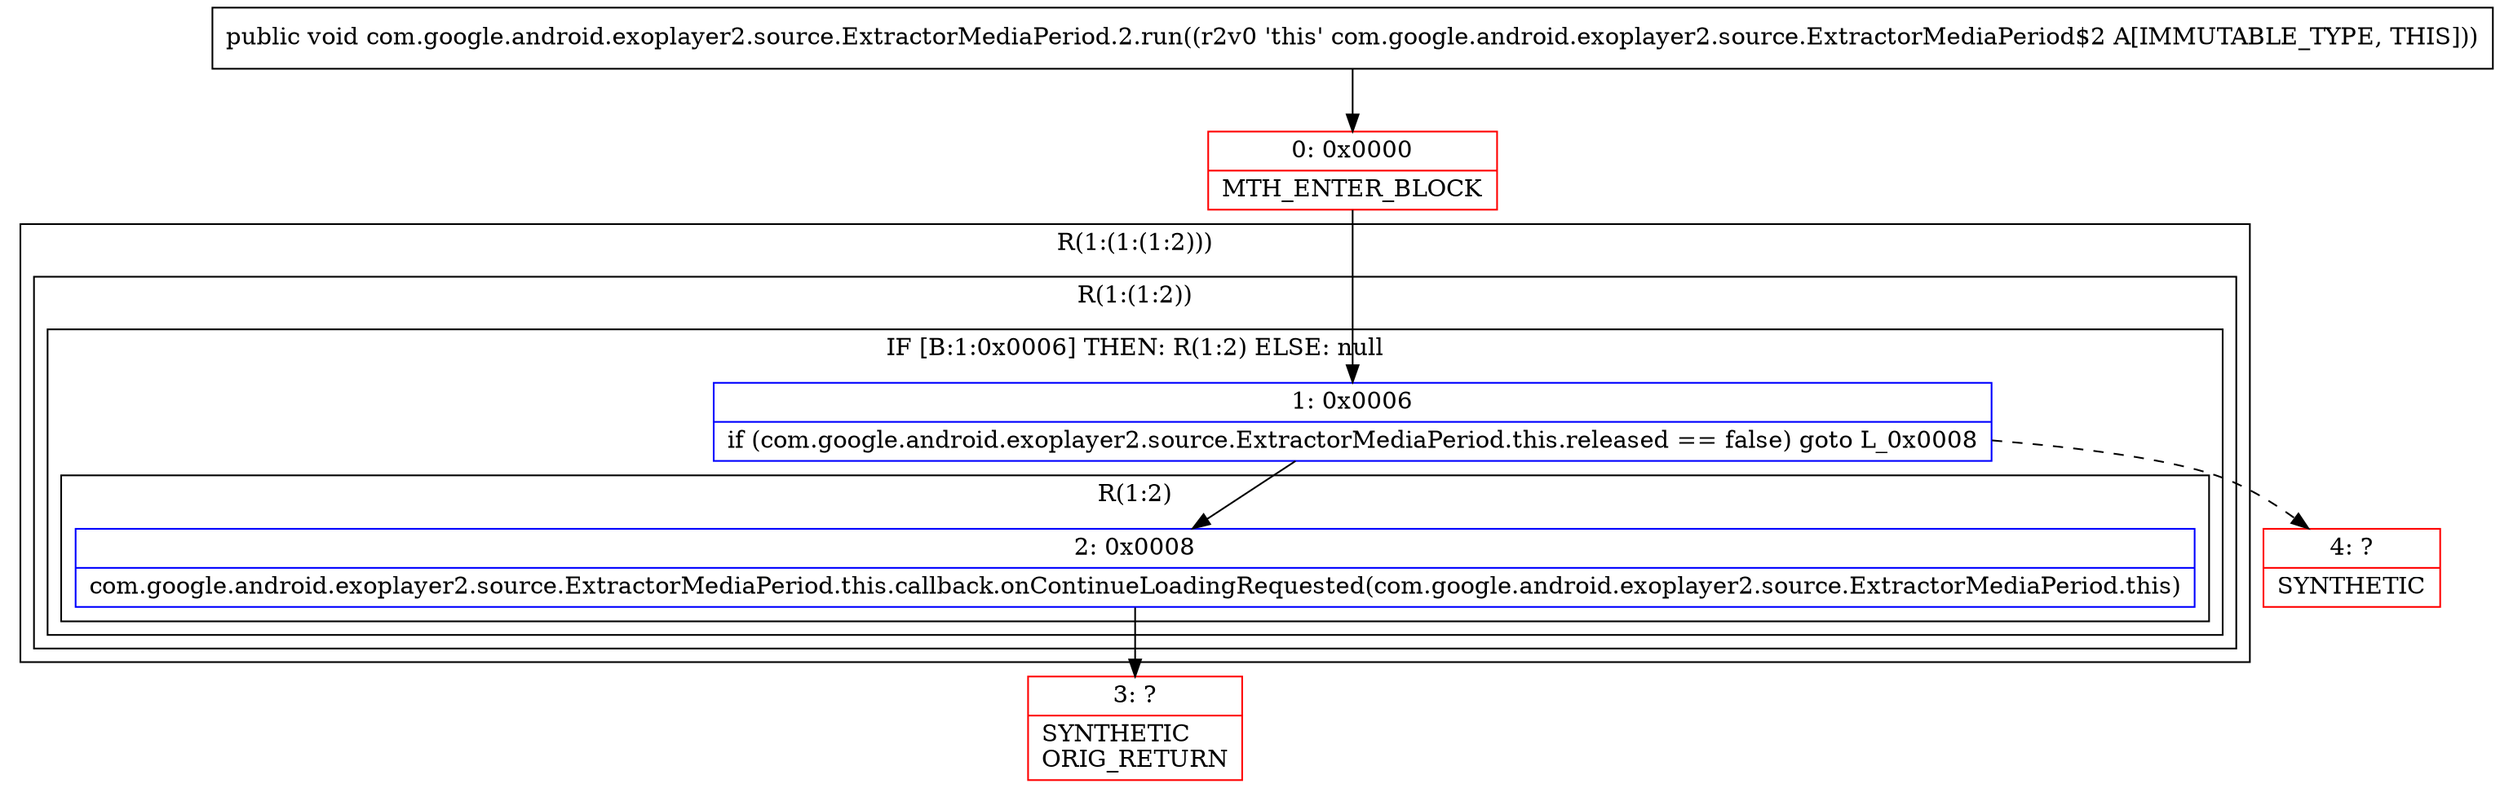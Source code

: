 digraph "CFG forcom.google.android.exoplayer2.source.ExtractorMediaPeriod.2.run()V" {
subgraph cluster_Region_1072517298 {
label = "R(1:(1:(1:2)))";
node [shape=record,color=blue];
subgraph cluster_Region_797868800 {
label = "R(1:(1:2))";
node [shape=record,color=blue];
subgraph cluster_IfRegion_1868286892 {
label = "IF [B:1:0x0006] THEN: R(1:2) ELSE: null";
node [shape=record,color=blue];
Node_1 [shape=record,label="{1\:\ 0x0006|if (com.google.android.exoplayer2.source.ExtractorMediaPeriod.this.released == false) goto L_0x0008\l}"];
subgraph cluster_Region_813016814 {
label = "R(1:2)";
node [shape=record,color=blue];
Node_2 [shape=record,label="{2\:\ 0x0008|com.google.android.exoplayer2.source.ExtractorMediaPeriod.this.callback.onContinueLoadingRequested(com.google.android.exoplayer2.source.ExtractorMediaPeriod.this)\l}"];
}
}
}
}
Node_0 [shape=record,color=red,label="{0\:\ 0x0000|MTH_ENTER_BLOCK\l}"];
Node_3 [shape=record,color=red,label="{3\:\ ?|SYNTHETIC\lORIG_RETURN\l}"];
Node_4 [shape=record,color=red,label="{4\:\ ?|SYNTHETIC\l}"];
MethodNode[shape=record,label="{public void com.google.android.exoplayer2.source.ExtractorMediaPeriod.2.run((r2v0 'this' com.google.android.exoplayer2.source.ExtractorMediaPeriod$2 A[IMMUTABLE_TYPE, THIS])) }"];
MethodNode -> Node_0;
Node_1 -> Node_2;
Node_1 -> Node_4[style=dashed];
Node_2 -> Node_3;
Node_0 -> Node_1;
}

